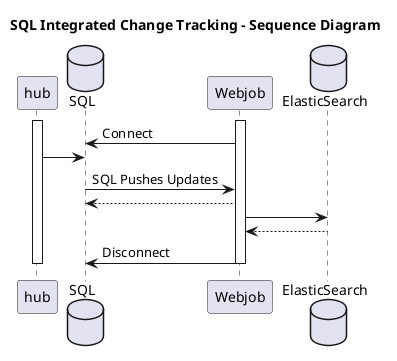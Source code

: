 @startuml

title "SQL Integrated Change Tracking - Sequence Diagram"

activate hub
actor hub
Database  SQL
activate Webjob
Webjob -> SQL : Connect
hub -> SQL
SQL -> Webjob : SQL Pushes Updates
return
Database ElasticSearch
Webjob -> ElasticSearch
return

Webjob -> SQL : Disconnect
deactivate Webjob
deactivate hub


@enduml